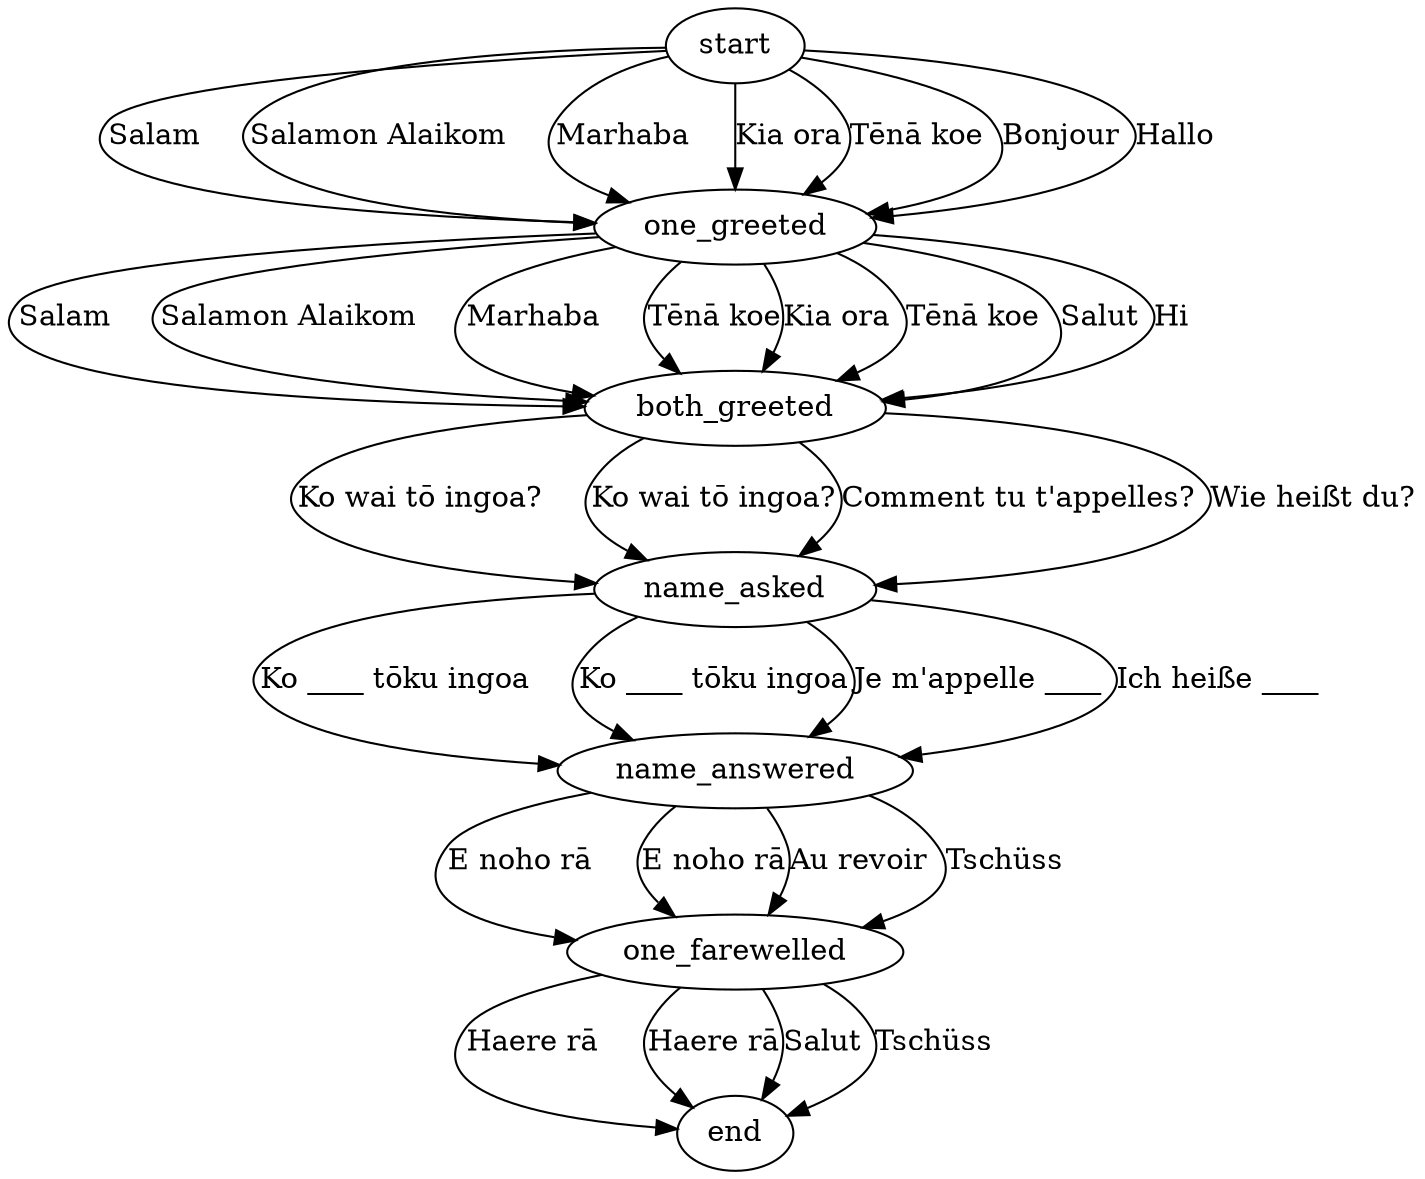 digraph D {

  # Don't think I wrote support for this .dot format yet in CSME? To confirm...
  # Would be nice if we could accommodate comments like this, and inline as below

  start
  one_greeted
  both_greeted
  name_asked
  name_answered
  one_farewelled
  end
  
  subgraph {
	start -> one_greeted [ label="Salam" ]
	start -> one_greeted [ label="Salamon Alaikom" ]
	start -> one_greeted [ label="Marhaba" ]
	one_greeted -> both_greeted [ label="Salam" ]
	one_greeted -> both_greeted [ label="Salamon Alaikom" ]
	one_greeted -> both_greeted [ label="Marhaba" ]
	one_greeted -> both_greeted [ label="Tēnā koe" ]  # (To one person)
	both_greeted -> name_asked [ label="Ko wai tō ingoa?" ]
	name_asked -> name_answered [ label="Ko ____ tōku ingoa" ]
	name_answered -> one_farewelled [ label="E noho rā" ]  # (to the person staying) 
	one_farewelled -> end [ label="Haere rā" ]  # (to the person going)
  }
  
  subgraph { 
	start -> one_greeted [ label="Kia ora" ]
	start -> one_greeted [ label="Tēnā koe" ]  # (To one person)
	one_greeted -> both_greeted [ label="Kia ora" ]
	one_greeted -> both_greeted [ label="Tēnā koe" ]  # (To one person)
	both_greeted -> name_asked [ label="Ko wai tō ingoa?" ]
	name_asked -> name_answered [ label="Ko ____ tōku ingoa" ]
	name_answered -> one_farewelled [ label="E noho rā" ]  # (to the person staying) 
	one_farewelled -> end [ label="Haere rā" ]  # (to the person going)
  } 
  
  subgraph {
    start -> one_greeted [ label="Bonjour" ]
    one_greeted -> both_greeted [ label="Salut" ]
    both_greeted -> name_asked [ label="Comment tu t'appelles?" ]
    name_asked -> name_answered [ label="Je m'appelle ____" ]
    name_answered -> one_farewelled [ label="Au revoir" ]
    one_farewelled -> end [ label="Salut" ]
  }
  
  subgraph {
    start -> one_greeted [ label="Hallo" ]
    one_greeted -> both_greeted [ label="Hi" ]
    both_greeted -> name_asked [ label="Wie heißt du?" ]
    name_asked -> name_answered [ label="Ich heiße ____" ]
    name_answered -> one_farewelled [ label="Tschüss" ]
    one_farewelled -> end [ label="Tschüss" ]
  }  
  
}